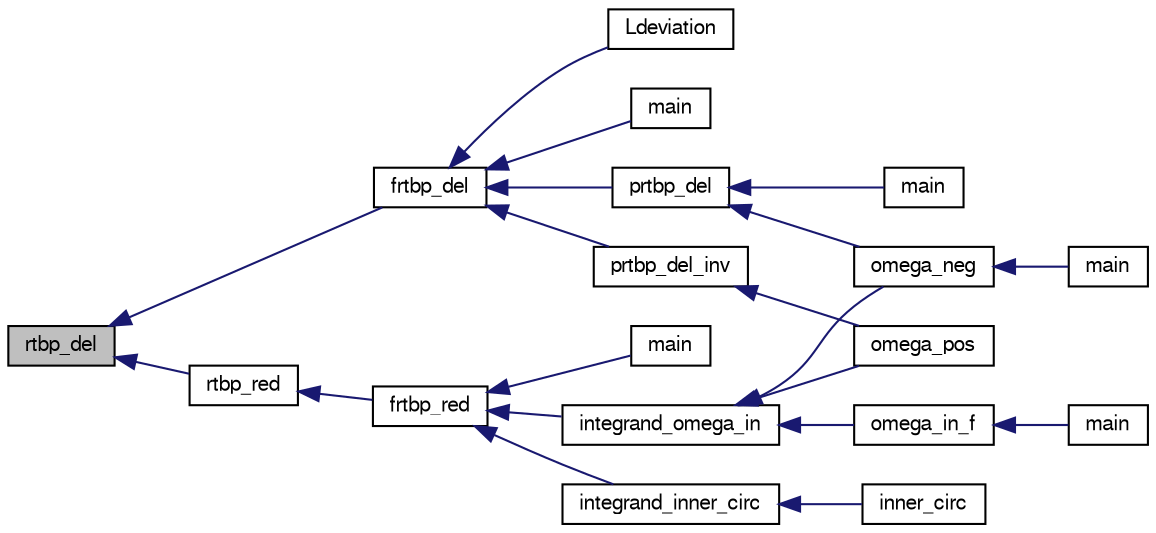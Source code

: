 digraph G
{
  edge [fontname="FreeSans",fontsize="10",labelfontname="FreeSans",labelfontsize="10"];
  node [fontname="FreeSans",fontsize="10",shape=record];
  rankdir=LR;
  Node1 [label="rtbp_del",height=0.2,width=0.4,color="black", fillcolor="grey75", style="filled" fontcolor="black"];
  Node1 -> Node2 [dir=back,color="midnightblue",fontsize="10",style="solid",fontname="FreeSans"];
  Node2 [label="frtbp_del",height=0.2,width=0.4,color="black", fillcolor="white", style="filled",URL="$frtbpdel_8h.html#a3ae200117803f31933a6f6e9dc56f89c"];
  Node2 -> Node3 [dir=back,color="midnightblue",fontsize="10",style="solid",fontname="FreeSans"];
  Node3 [label="Ldeviation",height=0.2,width=0.4,color="black", fillcolor="white", style="filled",URL="$_ldeviation_8c.html#aa032b069f82807fc0a557a2a832c7722"];
  Node2 -> Node4 [dir=back,color="midnightblue",fontsize="10",style="solid",fontname="FreeSans"];
  Node4 [label="main",height=0.2,width=0.4,color="black", fillcolor="white", style="filled",URL="$frtbpdel__main_8c.html#ae66f6b31b5ad750f1fe042a706a4e3d4"];
  Node2 -> Node5 [dir=back,color="midnightblue",fontsize="10",style="solid",fontname="FreeSans"];
  Node5 [label="prtbp_del",height=0.2,width=0.4,color="black", fillcolor="white", style="filled",URL="$prtbpdel_8h.html#ae3035963a779a5655e12d1567f5736cc"];
  Node5 -> Node6 [dir=back,color="midnightblue",fontsize="10",style="solid",fontname="FreeSans"];
  Node6 [label="main",height=0.2,width=0.4,color="black", fillcolor="white", style="filled",URL="$prtbpdel__main_8c.html#ae66f6b31b5ad750f1fe042a706a4e3d4"];
  Node5 -> Node7 [dir=back,color="midnightblue",fontsize="10",style="solid",fontname="FreeSans"];
  Node7 [label="omega_neg",height=0.2,width=0.4,color="black", fillcolor="white", style="filled",URL="$outer__circ_8c.html#a20472a49cb67a336c54f9637cb34d8b4"];
  Node7 -> Node8 [dir=back,color="midnightblue",fontsize="10",style="solid",fontname="FreeSans"];
  Node8 [label="main",height=0.2,width=0.4,color="black", fillcolor="white", style="filled",URL="$outer__circ_8c.html#ae66f6b31b5ad750f1fe042a706a4e3d4"];
  Node2 -> Node9 [dir=back,color="midnightblue",fontsize="10",style="solid",fontname="FreeSans"];
  Node9 [label="prtbp_del_inv",height=0.2,width=0.4,color="black", fillcolor="white", style="filled",URL="$prtbpdel_8h.html#aa2e8335cb7438ea7702d4e2d24832dfd"];
  Node9 -> Node10 [dir=back,color="midnightblue",fontsize="10",style="solid",fontname="FreeSans"];
  Node10 [label="omega_pos",height=0.2,width=0.4,color="black", fillcolor="white", style="filled",URL="$outer__circ_8c.html#a54d4f93abc24030310d8ea73a687caf4"];
  Node1 -> Node11 [dir=back,color="midnightblue",fontsize="10",style="solid",fontname="FreeSans"];
  Node11 [label="rtbp_red",height=0.2,width=0.4,color="black", fillcolor="white", style="filled",URL="$rtbpred_8c.html#a154b538184685434404c554ee804c5a8"];
  Node11 -> Node12 [dir=back,color="midnightblue",fontsize="10",style="solid",fontname="FreeSans"];
  Node12 [label="frtbp_red",height=0.2,width=0.4,color="black", fillcolor="white", style="filled",URL="$frtbpred_8h.html#a5bb7faa5aa6fefe2fff894699184d5a6"];
  Node12 -> Node13 [dir=back,color="midnightblue",fontsize="10",style="solid",fontname="FreeSans"];
  Node13 [label="integrand_inner_circ",height=0.2,width=0.4,color="black", fillcolor="white", style="filled",URL="$inner__circ_8c.html#ad87fcec18ffebb98b900086e345f3f3d"];
  Node13 -> Node14 [dir=back,color="midnightblue",fontsize="10",style="solid",fontname="FreeSans"];
  Node14 [label="inner_circ",height=0.2,width=0.4,color="black", fillcolor="white", style="filled",URL="$inner__circ_8h.html#a72f5962db0d26783910e84f5d1fc9c77"];
  Node12 -> Node15 [dir=back,color="midnightblue",fontsize="10",style="solid",fontname="FreeSans"];
  Node15 [label="integrand_omega_in",height=0.2,width=0.4,color="black", fillcolor="white", style="filled",URL="$inner__circ_8h.html#add386ab1cbaa441219d25f4b52e2f53d"];
  Node15 -> Node16 [dir=back,color="midnightblue",fontsize="10",style="solid",fontname="FreeSans"];
  Node16 [label="omega_in_f",height=0.2,width=0.4,color="black", fillcolor="white", style="filled",URL="$inner__circ_8h.html#a38ed35e40093167924304bddd0374b19"];
  Node16 -> Node17 [dir=back,color="midnightblue",fontsize="10",style="solid",fontname="FreeSans"];
  Node17 [label="main",height=0.2,width=0.4,color="black", fillcolor="white", style="filled",URL="$inner__circ__main_8c.html#ae66f6b31b5ad750f1fe042a706a4e3d4"];
  Node15 -> Node7 [dir=back,color="midnightblue",fontsize="10",style="solid",fontname="FreeSans"];
  Node15 -> Node10 [dir=back,color="midnightblue",fontsize="10",style="solid",fontname="FreeSans"];
  Node12 -> Node18 [dir=back,color="midnightblue",fontsize="10",style="solid",fontname="FreeSans"];
  Node18 [label="main",height=0.2,width=0.4,color="black", fillcolor="white", style="filled",URL="$frtbpred__main_8c.html#ae66f6b31b5ad750f1fe042a706a4e3d4"];
}
